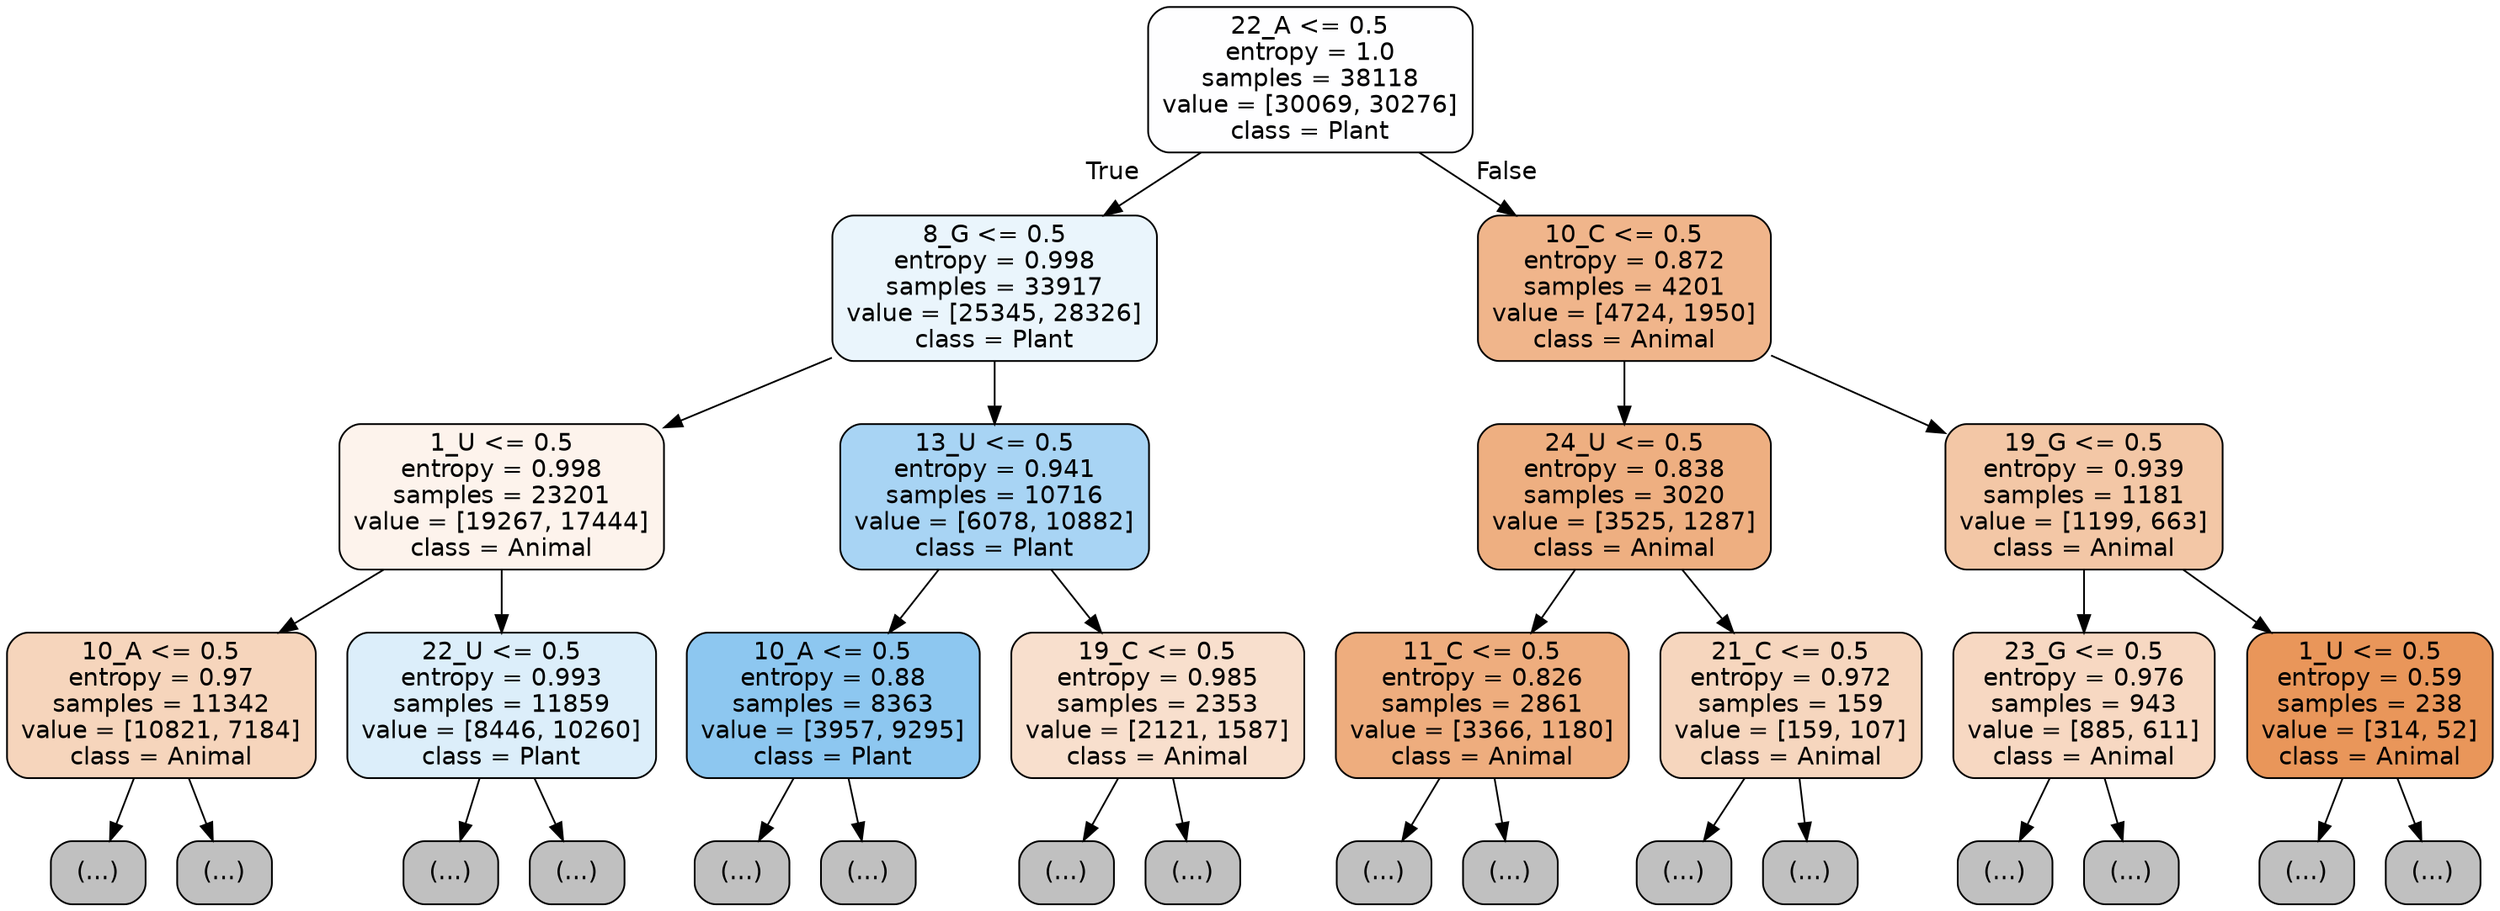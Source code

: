 digraph Tree {
node [shape=box, style="filled, rounded", color="black", fontname="helvetica"] ;
edge [fontname="helvetica"] ;
0 [label="22_A <= 0.5\nentropy = 1.0\nsamples = 38118\nvalue = [30069, 30276]\nclass = Plant", fillcolor="#fefeff"] ;
1 [label="8_G <= 0.5\nentropy = 0.998\nsamples = 33917\nvalue = [25345, 28326]\nclass = Plant", fillcolor="#eaf5fc"] ;
0 -> 1 [labeldistance=2.5, labelangle=45, headlabel="True"] ;
2 [label="1_U <= 0.5\nentropy = 0.998\nsamples = 23201\nvalue = [19267, 17444]\nclass = Animal", fillcolor="#fdf3ec"] ;
1 -> 2 ;
3 [label="10_A <= 0.5\nentropy = 0.97\nsamples = 11342\nvalue = [10821, 7184]\nclass = Animal", fillcolor="#f6d5bc"] ;
2 -> 3 ;
4 [label="(...)", fillcolor="#C0C0C0"] ;
3 -> 4 ;
4697 [label="(...)", fillcolor="#C0C0C0"] ;
3 -> 4697 ;
6096 [label="22_U <= 0.5\nentropy = 0.993\nsamples = 11859\nvalue = [8446, 10260]\nclass = Plant", fillcolor="#dceefa"] ;
2 -> 6096 ;
6097 [label="(...)", fillcolor="#C0C0C0"] ;
6096 -> 6097 ;
10038 [label="(...)", fillcolor="#C0C0C0"] ;
6096 -> 10038 ;
10729 [label="13_U <= 0.5\nentropy = 0.941\nsamples = 10716\nvalue = [6078, 10882]\nclass = Plant", fillcolor="#a8d4f4"] ;
1 -> 10729 ;
10730 [label="10_A <= 0.5\nentropy = 0.88\nsamples = 8363\nvalue = [3957, 9295]\nclass = Plant", fillcolor="#8dc7f0"] ;
10729 -> 10730 ;
10731 [label="(...)", fillcolor="#C0C0C0"] ;
10730 -> 10731 ;
12806 [label="(...)", fillcolor="#C0C0C0"] ;
10730 -> 12806 ;
13563 [label="19_C <= 0.5\nentropy = 0.985\nsamples = 2353\nvalue = [2121, 1587]\nclass = Animal", fillcolor="#f8dfcd"] ;
10729 -> 13563 ;
13564 [label="(...)", fillcolor="#C0C0C0"] ;
13563 -> 13564 ;
14411 [label="(...)", fillcolor="#C0C0C0"] ;
13563 -> 14411 ;
14716 [label="10_C <= 0.5\nentropy = 0.872\nsamples = 4201\nvalue = [4724, 1950]\nclass = Animal", fillcolor="#f0b58b"] ;
0 -> 14716 [labeldistance=2.5, labelangle=-45, headlabel="False"] ;
14717 [label="24_U <= 0.5\nentropy = 0.838\nsamples = 3020\nvalue = [3525, 1287]\nclass = Animal", fillcolor="#eeaf81"] ;
14716 -> 14717 ;
14718 [label="11_C <= 0.5\nentropy = 0.826\nsamples = 2861\nvalue = [3366, 1180]\nclass = Animal", fillcolor="#eead7e"] ;
14717 -> 14718 ;
14719 [label="(...)", fillcolor="#C0C0C0"] ;
14718 -> 14719 ;
15866 [label="(...)", fillcolor="#C0C0C0"] ;
14718 -> 15866 ;
16125 [label="21_C <= 0.5\nentropy = 0.972\nsamples = 159\nvalue = [159, 107]\nclass = Animal", fillcolor="#f6d6be"] ;
14717 -> 16125 ;
16126 [label="(...)", fillcolor="#C0C0C0"] ;
16125 -> 16126 ;
16199 [label="(...)", fillcolor="#C0C0C0"] ;
16125 -> 16199 ;
16214 [label="19_G <= 0.5\nentropy = 0.939\nsamples = 1181\nvalue = [1199, 663]\nclass = Animal", fillcolor="#f3c7a6"] ;
14716 -> 16214 ;
16215 [label="23_G <= 0.5\nentropy = 0.976\nsamples = 943\nvalue = [885, 611]\nclass = Animal", fillcolor="#f7d8c2"] ;
16214 -> 16215 ;
16216 [label="(...)", fillcolor="#C0C0C0"] ;
16215 -> 16216 ;
16543 [label="(...)", fillcolor="#C0C0C0"] ;
16215 -> 16543 ;
16582 [label="1_U <= 0.5\nentropy = 0.59\nsamples = 238\nvalue = [314, 52]\nclass = Animal", fillcolor="#e9965a"] ;
16214 -> 16582 ;
16583 [label="(...)", fillcolor="#C0C0C0"] ;
16582 -> 16583 ;
16618 [label="(...)", fillcolor="#C0C0C0"] ;
16582 -> 16618 ;
}